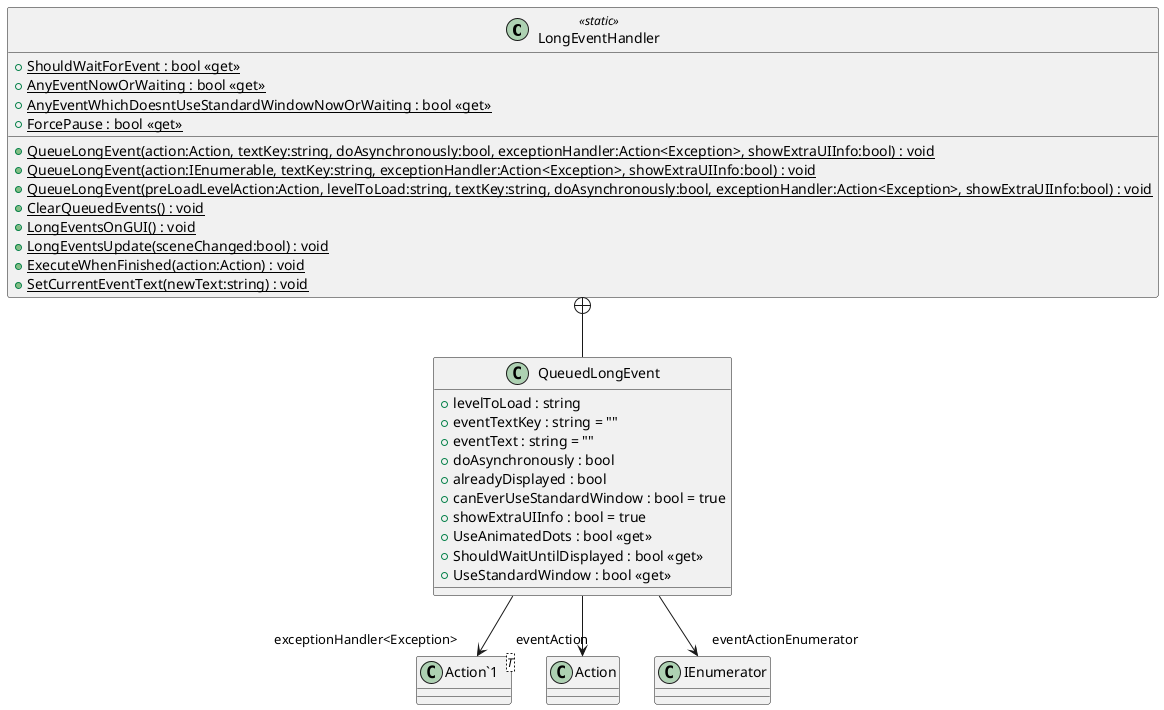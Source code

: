 @startuml
class LongEventHandler <<static>> {
    + {static} ShouldWaitForEvent : bool <<get>>
    + {static} AnyEventNowOrWaiting : bool <<get>>
    + {static} AnyEventWhichDoesntUseStandardWindowNowOrWaiting : bool <<get>>
    + {static} ForcePause : bool <<get>>
    + {static} QueueLongEvent(action:Action, textKey:string, doAsynchronously:bool, exceptionHandler:Action<Exception>, showExtraUIInfo:bool) : void
    + {static} QueueLongEvent(action:IEnumerable, textKey:string, exceptionHandler:Action<Exception>, showExtraUIInfo:bool) : void
    + {static} QueueLongEvent(preLoadLevelAction:Action, levelToLoad:string, textKey:string, doAsynchronously:bool, exceptionHandler:Action<Exception>, showExtraUIInfo:bool) : void
    + {static} ClearQueuedEvents() : void
    + {static} LongEventsOnGUI() : void
    + {static} LongEventsUpdate(sceneChanged:bool) : void
    + {static} ExecuteWhenFinished(action:Action) : void
    + {static} SetCurrentEventText(newText:string) : void
}
class QueuedLongEvent {
    + levelToLoad : string
    + eventTextKey : string = ""
    + eventText : string = ""
    + doAsynchronously : bool
    + alreadyDisplayed : bool
    + canEverUseStandardWindow : bool = true
    + showExtraUIInfo : bool = true
    + UseAnimatedDots : bool <<get>>
    + ShouldWaitUntilDisplayed : bool <<get>>
    + UseStandardWindow : bool <<get>>
}
class "Action`1"<T> {
}
LongEventHandler +-- QueuedLongEvent
QueuedLongEvent --> "eventAction" Action
QueuedLongEvent --> "eventActionEnumerator" IEnumerator
QueuedLongEvent --> "exceptionHandler<Exception>" "Action`1"
@enduml
